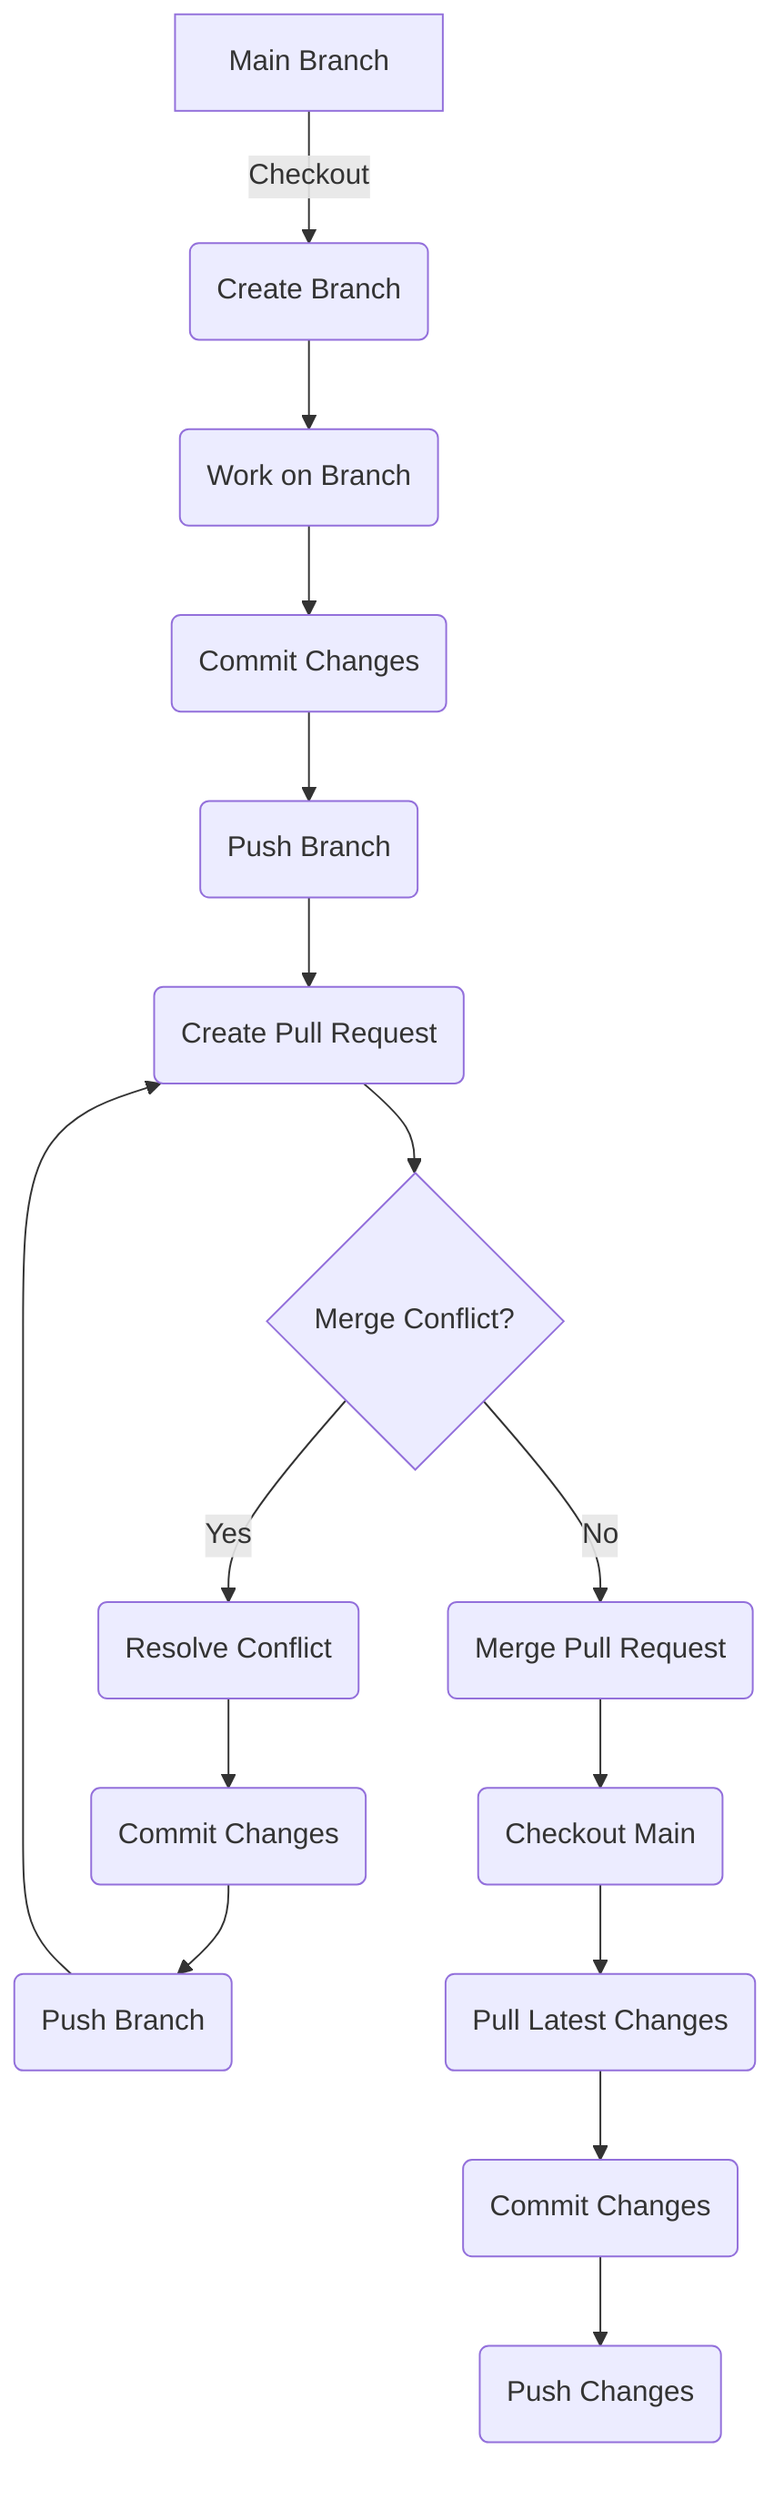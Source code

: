 graph TD
  A[Main Branch] -- Checkout --> B(Create Branch)
  B --> C(Work on Branch)
  C --> D(Commit Changes)
  D --> E(Push Branch)
  E --> F(Create Pull Request)
  F --> G{Merge Conflict?}
  G -- Yes --> H(Resolve Conflict)
  H --> I(Commit Changes)
  I --> J(Push Branch)
  J --> F
  G -- No --> K(Merge Pull Request)
  K --> L(Checkout Main)
  L --> M(Pull Latest Changes)
  M --> N(Commit Changes)
  N --> O(Push Changes)